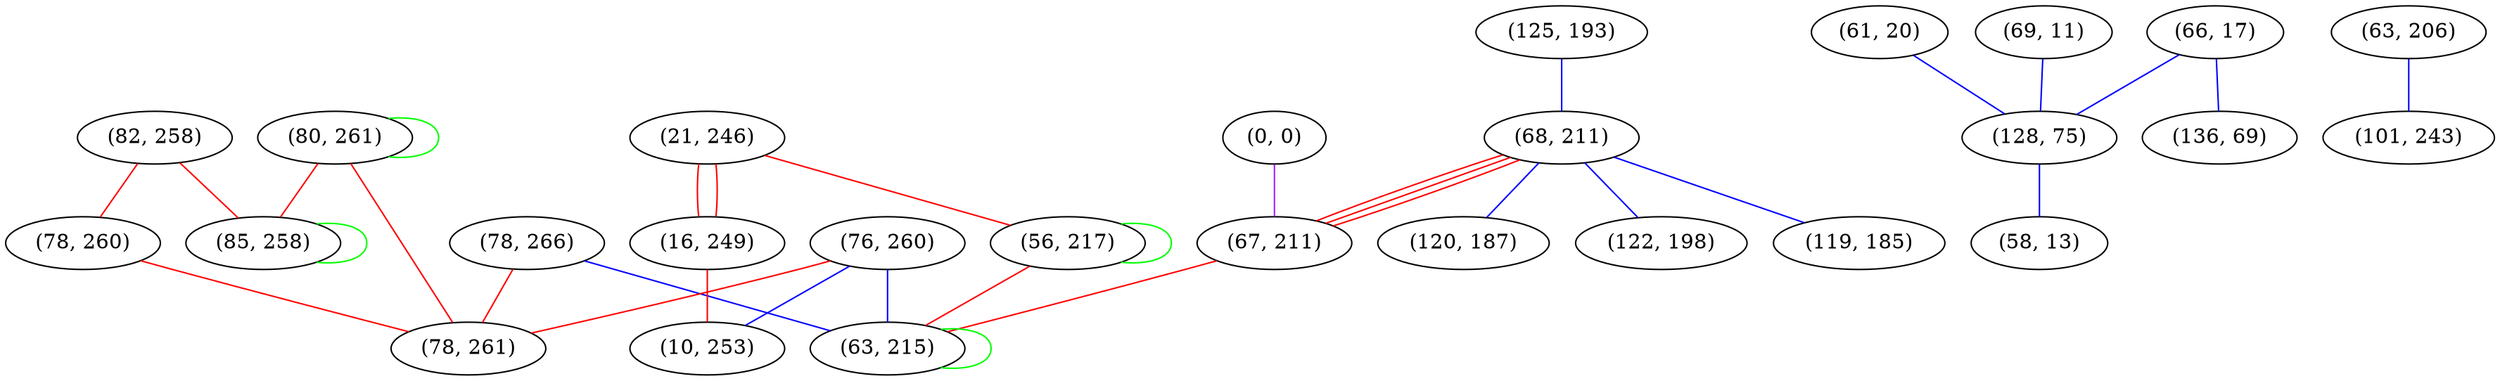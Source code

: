 graph "" {
"(78, 266)";
"(82, 258)";
"(61, 20)";
"(125, 193)";
"(66, 17)";
"(80, 261)";
"(68, 211)";
"(120, 187)";
"(69, 11)";
"(76, 260)";
"(122, 198)";
"(0, 0)";
"(21, 246)";
"(78, 260)";
"(63, 206)";
"(85, 258)";
"(101, 243)";
"(56, 217)";
"(67, 211)";
"(16, 249)";
"(10, 253)";
"(136, 69)";
"(78, 261)";
"(128, 75)";
"(63, 215)";
"(58, 13)";
"(119, 185)";
"(78, 266)" -- "(63, 215)"  [color=blue, key=0, weight=3];
"(78, 266)" -- "(78, 261)"  [color=red, key=0, weight=1];
"(82, 258)" -- "(78, 260)"  [color=red, key=0, weight=1];
"(82, 258)" -- "(85, 258)"  [color=red, key=0, weight=1];
"(61, 20)" -- "(128, 75)"  [color=blue, key=0, weight=3];
"(125, 193)" -- "(68, 211)"  [color=blue, key=0, weight=3];
"(66, 17)" -- "(128, 75)"  [color=blue, key=0, weight=3];
"(66, 17)" -- "(136, 69)"  [color=blue, key=0, weight=3];
"(80, 261)" -- "(80, 261)"  [color=green, key=0, weight=2];
"(80, 261)" -- "(85, 258)"  [color=red, key=0, weight=1];
"(80, 261)" -- "(78, 261)"  [color=red, key=0, weight=1];
"(68, 211)" -- "(120, 187)"  [color=blue, key=0, weight=3];
"(68, 211)" -- "(122, 198)"  [color=blue, key=0, weight=3];
"(68, 211)" -- "(67, 211)"  [color=red, key=0, weight=1];
"(68, 211)" -- "(67, 211)"  [color=red, key=1, weight=1];
"(68, 211)" -- "(67, 211)"  [color=red, key=2, weight=1];
"(68, 211)" -- "(119, 185)"  [color=blue, key=0, weight=3];
"(69, 11)" -- "(128, 75)"  [color=blue, key=0, weight=3];
"(76, 260)" -- "(10, 253)"  [color=blue, key=0, weight=3];
"(76, 260)" -- "(63, 215)"  [color=blue, key=0, weight=3];
"(76, 260)" -- "(78, 261)"  [color=red, key=0, weight=1];
"(0, 0)" -- "(67, 211)"  [color=purple, key=0, weight=4];
"(21, 246)" -- "(16, 249)"  [color=red, key=0, weight=1];
"(21, 246)" -- "(16, 249)"  [color=red, key=1, weight=1];
"(21, 246)" -- "(56, 217)"  [color=red, key=0, weight=1];
"(78, 260)" -- "(78, 261)"  [color=red, key=0, weight=1];
"(63, 206)" -- "(101, 243)"  [color=blue, key=0, weight=3];
"(85, 258)" -- "(85, 258)"  [color=green, key=0, weight=2];
"(56, 217)" -- "(56, 217)"  [color=green, key=0, weight=2];
"(56, 217)" -- "(63, 215)"  [color=red, key=0, weight=1];
"(67, 211)" -- "(63, 215)"  [color=red, key=0, weight=1];
"(16, 249)" -- "(10, 253)"  [color=red, key=0, weight=1];
"(128, 75)" -- "(58, 13)"  [color=blue, key=0, weight=3];
"(63, 215)" -- "(63, 215)"  [color=green, key=0, weight=2];
}
